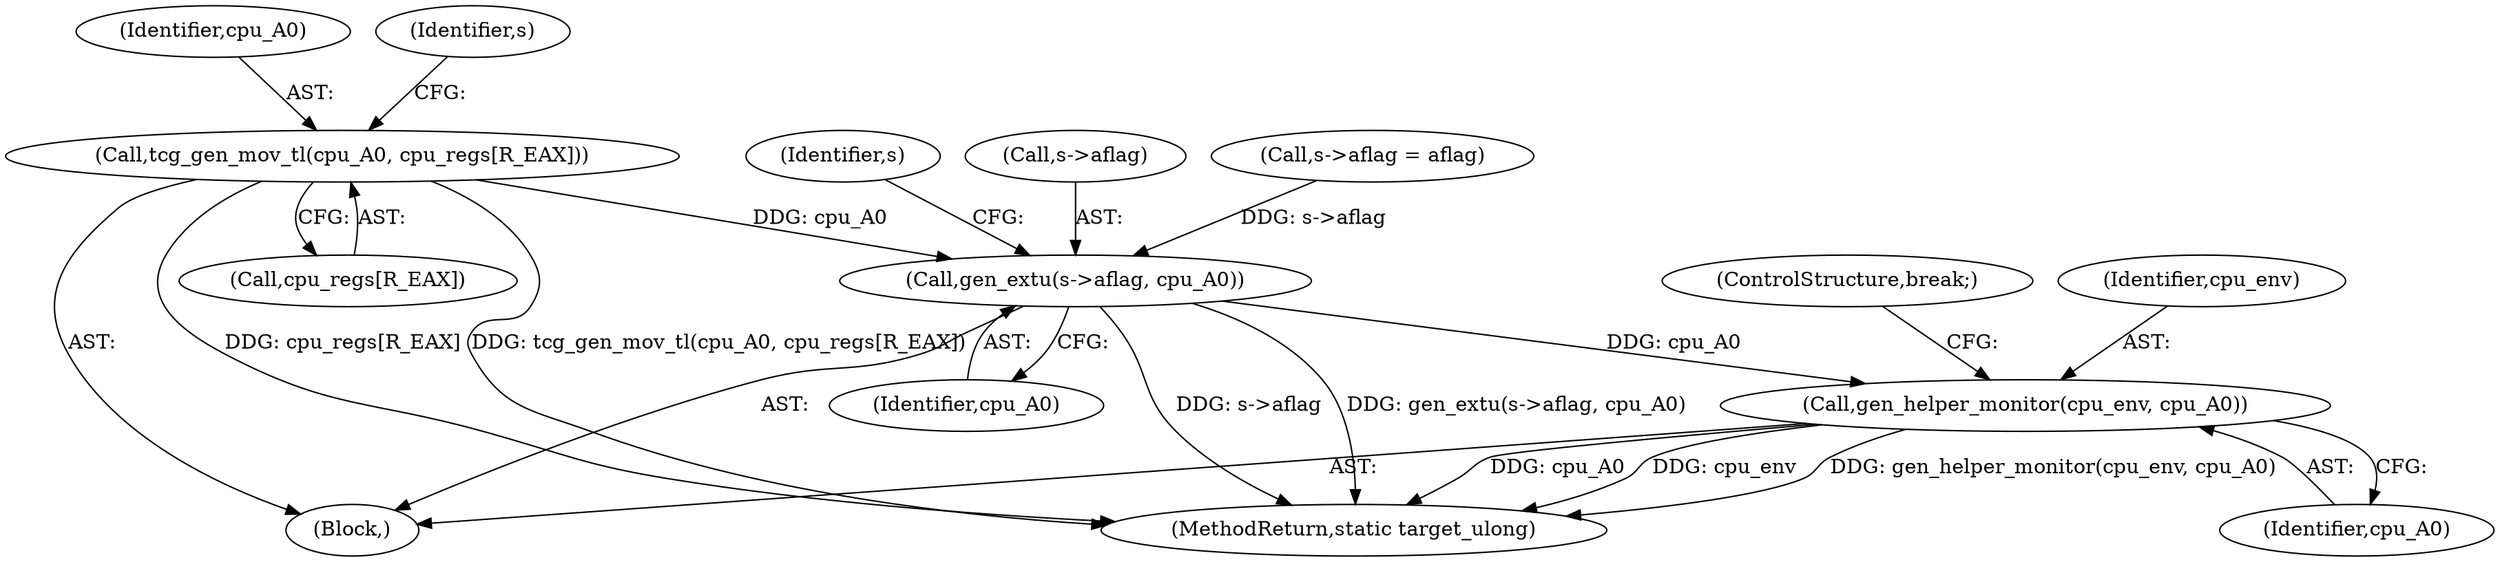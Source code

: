 digraph "0_qemu_30663fd26c0307e414622c7a8607fbc04f92ec14@array" {
"1008577" [label="(Call,tcg_gen_mov_tl(cpu_A0, cpu_regs[R_EAX]))"];
"1008582" [label="(Call,gen_extu(s->aflag, cpu_A0))"];
"1008589" [label="(Call,gen_helper_monitor(cpu_env, cpu_A0))"];
"1008502" [label="(Block,)"];
"1011840" [label="(MethodReturn,static target_ulong)"];
"1008579" [label="(Call,cpu_regs[R_EAX])"];
"1008591" [label="(Identifier,cpu_A0)"];
"1008582" [label="(Call,gen_extu(s->aflag, cpu_A0))"];
"1001012" [label="(Call,s->aflag = aflag)"];
"1008589" [label="(Call,gen_helper_monitor(cpu_env, cpu_A0))"];
"1008592" [label="(ControlStructure,break;)"];
"1008588" [label="(Identifier,s)"];
"1008590" [label="(Identifier,cpu_env)"];
"1008578" [label="(Identifier,cpu_A0)"];
"1008583" [label="(Call,s->aflag)"];
"1008584" [label="(Identifier,s)"];
"1008586" [label="(Identifier,cpu_A0)"];
"1008577" [label="(Call,tcg_gen_mov_tl(cpu_A0, cpu_regs[R_EAX]))"];
"1008577" -> "1008502"  [label="AST: "];
"1008577" -> "1008579"  [label="CFG: "];
"1008578" -> "1008577"  [label="AST: "];
"1008579" -> "1008577"  [label="AST: "];
"1008584" -> "1008577"  [label="CFG: "];
"1008577" -> "1011840"  [label="DDG: tcg_gen_mov_tl(cpu_A0, cpu_regs[R_EAX])"];
"1008577" -> "1011840"  [label="DDG: cpu_regs[R_EAX]"];
"1008577" -> "1008582"  [label="DDG: cpu_A0"];
"1008582" -> "1008502"  [label="AST: "];
"1008582" -> "1008586"  [label="CFG: "];
"1008583" -> "1008582"  [label="AST: "];
"1008586" -> "1008582"  [label="AST: "];
"1008588" -> "1008582"  [label="CFG: "];
"1008582" -> "1011840"  [label="DDG: s->aflag"];
"1008582" -> "1011840"  [label="DDG: gen_extu(s->aflag, cpu_A0)"];
"1001012" -> "1008582"  [label="DDG: s->aflag"];
"1008582" -> "1008589"  [label="DDG: cpu_A0"];
"1008589" -> "1008502"  [label="AST: "];
"1008589" -> "1008591"  [label="CFG: "];
"1008590" -> "1008589"  [label="AST: "];
"1008591" -> "1008589"  [label="AST: "];
"1008592" -> "1008589"  [label="CFG: "];
"1008589" -> "1011840"  [label="DDG: gen_helper_monitor(cpu_env, cpu_A0)"];
"1008589" -> "1011840"  [label="DDG: cpu_A0"];
"1008589" -> "1011840"  [label="DDG: cpu_env"];
}
